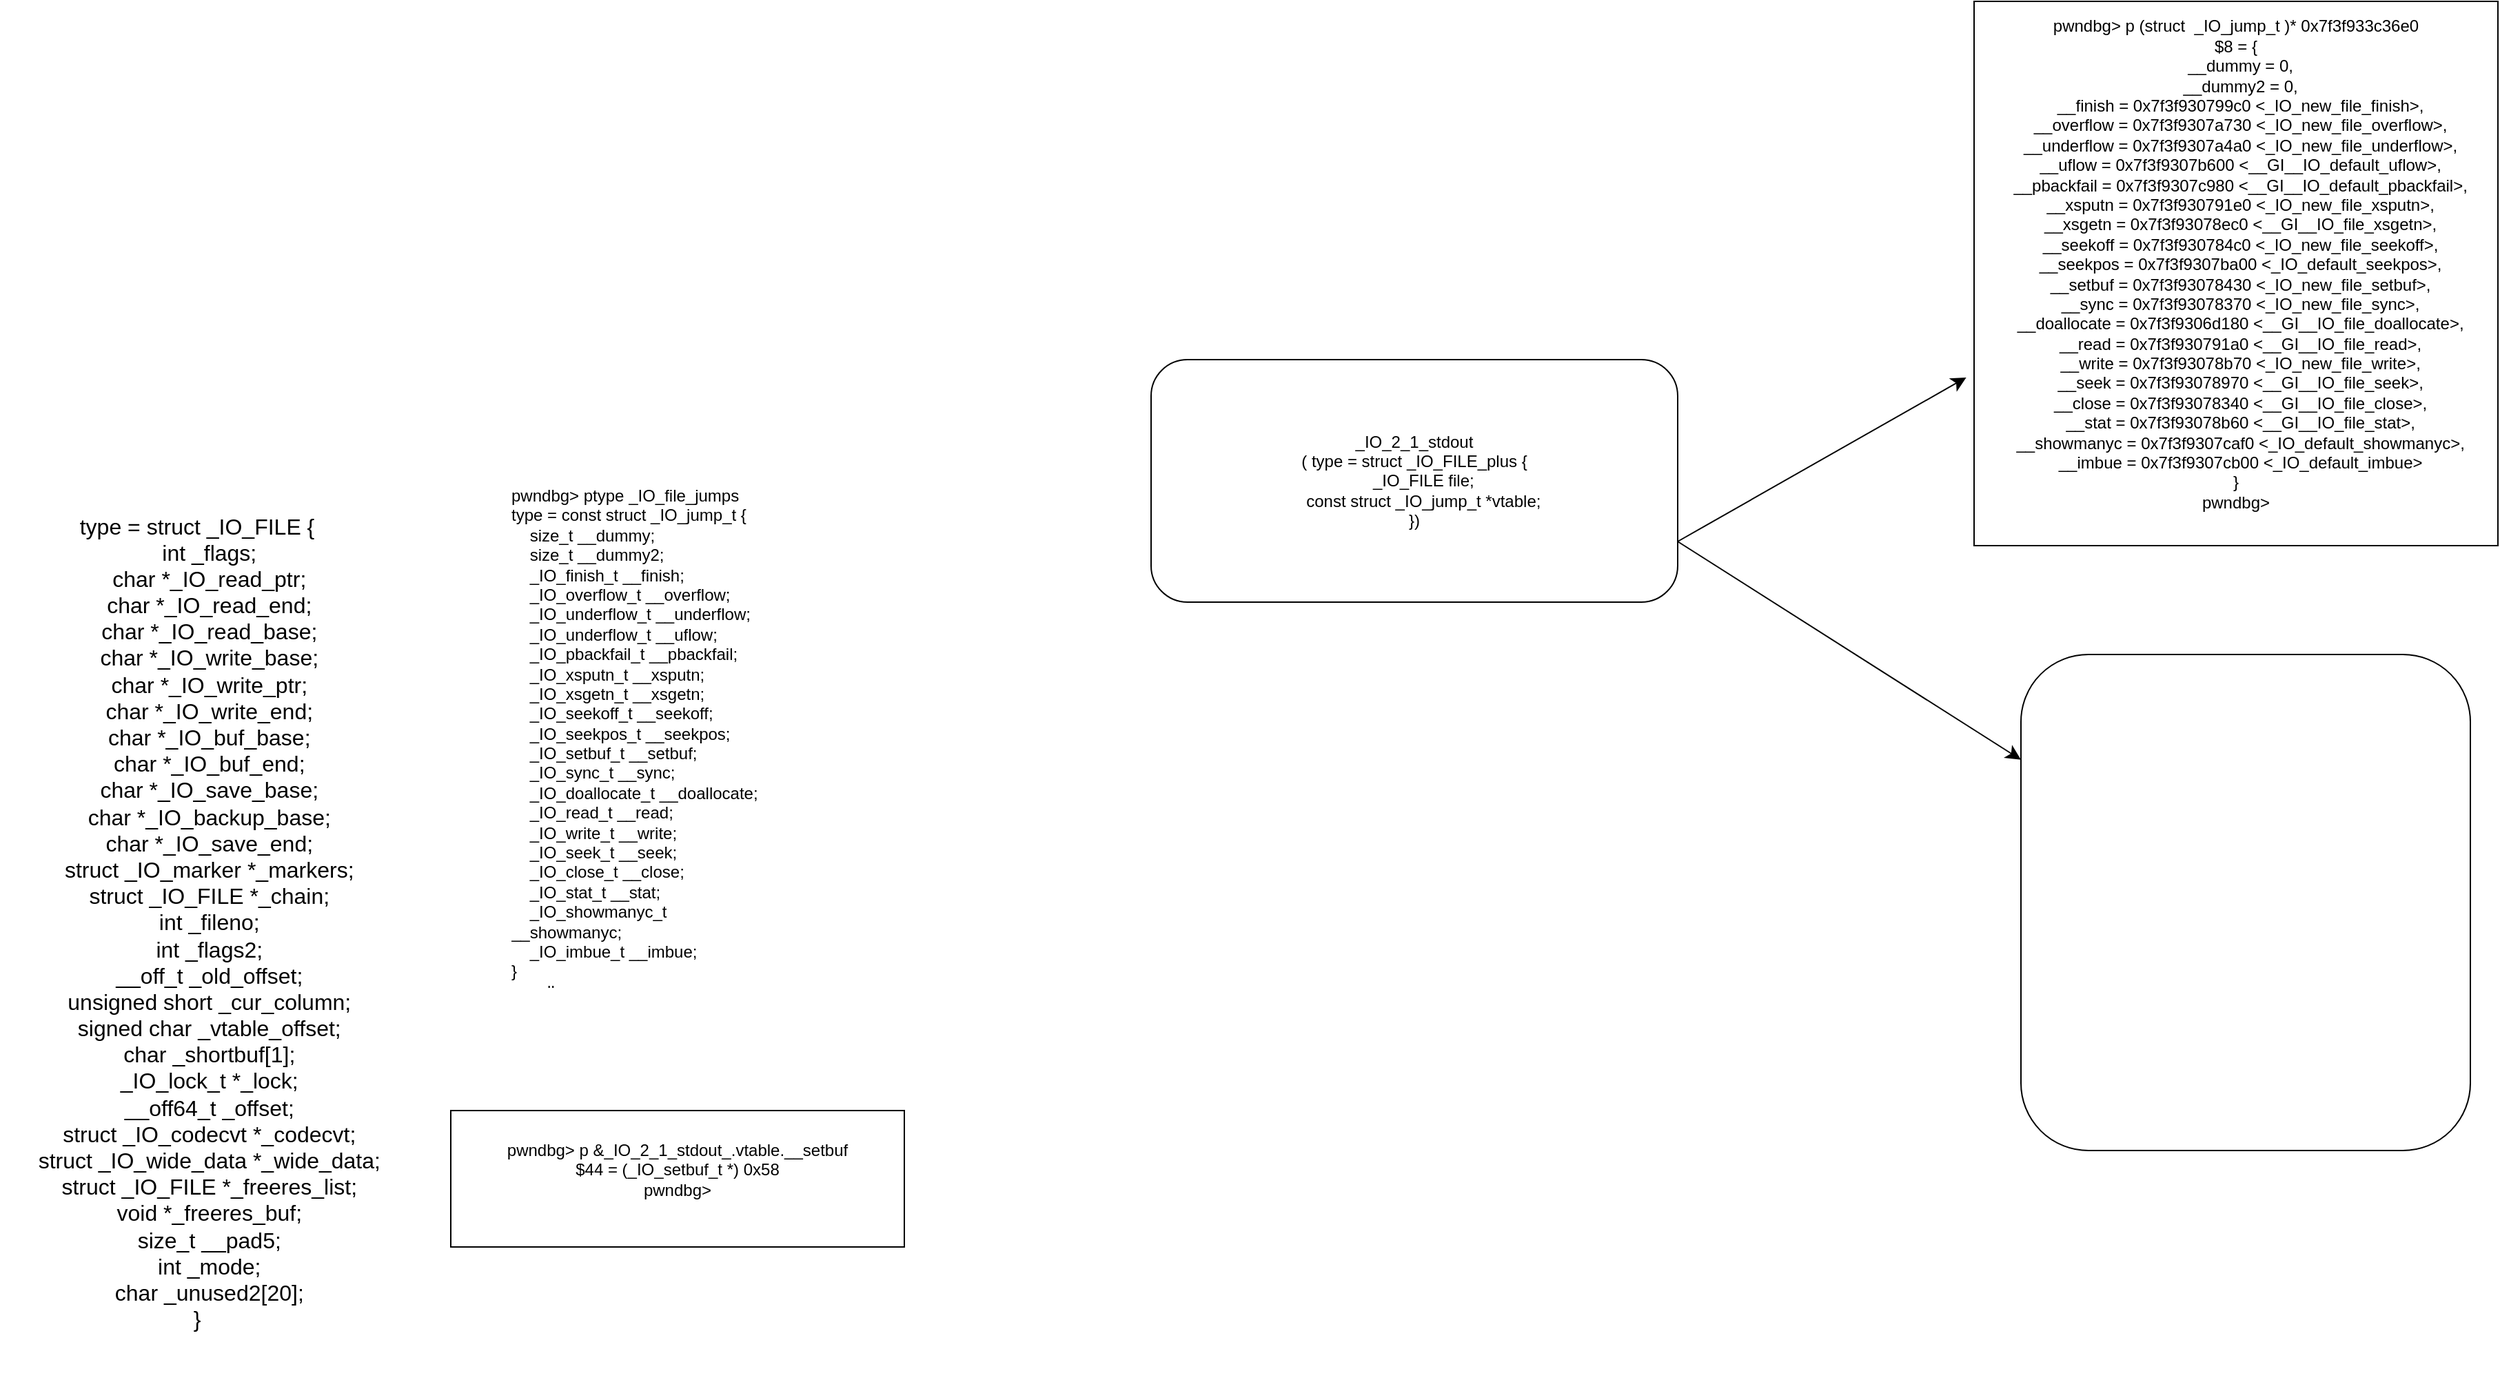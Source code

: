 <mxfile version="24.0.4" type="github">
  <diagram name="第 1 页" id="EUbMMl6S9gEytxwpDoAf">
    <mxGraphModel dx="3430" dy="1841" grid="0" gridSize="10" guides="1" tooltips="1" connect="1" arrows="1" fold="1" page="0" pageScale="1" pageWidth="827" pageHeight="1169" math="0" shadow="0">
      <root>
        <mxCell id="0" />
        <mxCell id="1" parent="0" />
        <mxCell id="YrHZoFb0JxsnsXG9tn5o-1" value="type = struct _IO_FILE {&lt;br&gt;&amp;nbsp;&amp;nbsp;&amp;nbsp; int _flags;&lt;br&gt;&amp;nbsp;&amp;nbsp;&amp;nbsp; char *_IO_read_ptr;&lt;br&gt;&amp;nbsp;&amp;nbsp;&amp;nbsp; char *_IO_read_end;&lt;br&gt;&amp;nbsp;&amp;nbsp;&amp;nbsp; char *_IO_read_base;&lt;br&gt;&amp;nbsp;&amp;nbsp;&amp;nbsp; char *_IO_write_base;&lt;br&gt;&amp;nbsp;&amp;nbsp;&amp;nbsp; char *_IO_write_ptr;&lt;br&gt;&amp;nbsp;&amp;nbsp;&amp;nbsp; char *_IO_write_end;&lt;br&gt;&amp;nbsp;&amp;nbsp;&amp;nbsp; char *_IO_buf_base;&lt;br&gt;&amp;nbsp;&amp;nbsp;&amp;nbsp; char *_IO_buf_end;&lt;br&gt;&amp;nbsp;&amp;nbsp;&amp;nbsp; char *_IO_save_base;&lt;br&gt;&amp;nbsp;&amp;nbsp;&amp;nbsp; char *_IO_backup_base;&lt;br&gt;&amp;nbsp;&amp;nbsp;&amp;nbsp; char *_IO_save_end;&lt;br&gt;&amp;nbsp;&amp;nbsp;&amp;nbsp; struct _IO_marker *_markers;&lt;br&gt;&amp;nbsp;&amp;nbsp;&amp;nbsp; struct _IO_FILE *_chain;&lt;br&gt;&amp;nbsp;&amp;nbsp;&amp;nbsp; int _fileno;&lt;br&gt;&amp;nbsp;&amp;nbsp;&amp;nbsp; int _flags2;&lt;br&gt;&amp;nbsp;&amp;nbsp;&amp;nbsp; __off_t _old_offset;&lt;br&gt;&amp;nbsp;&amp;nbsp;&amp;nbsp; unsigned short _cur_column;&lt;br&gt;&amp;nbsp;&amp;nbsp;&amp;nbsp; signed char _vtable_offset;&lt;br&gt;&amp;nbsp;&amp;nbsp;&amp;nbsp; char _shortbuf[1];&lt;br&gt;&amp;nbsp;&amp;nbsp;&amp;nbsp; _IO_lock_t *_lock;&lt;br&gt;&amp;nbsp;&amp;nbsp;&amp;nbsp; __off64_t _offset;&lt;br&gt;&amp;nbsp;&amp;nbsp;&amp;nbsp; struct _IO_codecvt *_codecvt;&lt;br&gt;&amp;nbsp;&amp;nbsp;&amp;nbsp; struct _IO_wide_data *_wide_data;&lt;br&gt;&amp;nbsp;&amp;nbsp;&amp;nbsp; struct _IO_FILE *_freeres_list;&lt;br&gt;&amp;nbsp;&amp;nbsp;&amp;nbsp; void *_freeres_buf;&lt;br&gt;&amp;nbsp;&amp;nbsp;&amp;nbsp; size_t __pad5;&lt;br&gt;&amp;nbsp;&amp;nbsp;&amp;nbsp; int _mode;&lt;br&gt;&amp;nbsp;&amp;nbsp;&amp;nbsp; char _unused2[20];&lt;br&gt;}&lt;div&gt;&lt;br/&gt;&lt;/div&gt;" style="text;html=1;align=center;verticalAlign=middle;whiteSpace=wrap;rounded=0;fontSize=16;" parent="1" vertex="1">
          <mxGeometry x="-1755" y="-447" width="286" height="646" as="geometry" />
        </mxCell>
        <mxCell id="YrHZoFb0JxsnsXG9tn5o-5" style="edgeStyle=none;curved=1;rounded=0;orthogonalLoop=1;jettySize=auto;html=1;exitX=1;exitY=0.75;exitDx=0;exitDy=0;fontSize=12;startSize=8;endSize=8;" parent="1" source="YrHZoFb0JxsnsXG9tn5o-2" edge="1">
          <mxGeometry relative="1" as="geometry">
            <mxPoint x="-328.652" y="-529.043" as="targetPoint" />
          </mxGeometry>
        </mxCell>
        <mxCell id="YrHZoFb0JxsnsXG9tn5o-7" style="edgeStyle=none;curved=1;rounded=0;orthogonalLoop=1;jettySize=auto;html=1;exitX=1;exitY=0.75;exitDx=0;exitDy=0;fontSize=12;startSize=8;endSize=8;" parent="1" source="YrHZoFb0JxsnsXG9tn5o-2" target="YrHZoFb0JxsnsXG9tn5o-8" edge="1">
          <mxGeometry relative="1" as="geometry">
            <mxPoint x="-351.261" y="-147.304" as="targetPoint" />
          </mxGeometry>
        </mxCell>
        <mxCell id="YrHZoFb0JxsnsXG9tn5o-2" value="_IO_2_1_stdout&lt;br&gt;( type = struct _IO_FILE_plus {&lt;br&gt;&amp;nbsp;&amp;nbsp;&amp;nbsp; _IO_FILE file;&lt;br&gt;&amp;nbsp;&amp;nbsp;&amp;nbsp; const struct _IO_jump_t *vtable;&lt;br&gt;})" style="rounded=1;whiteSpace=wrap;html=1;" parent="1" vertex="1">
          <mxGeometry x="-920" y="-542" width="382" height="176" as="geometry" />
        </mxCell>
        <mxCell id="YrHZoFb0JxsnsXG9tn5o-3" value="pwndbg&amp;gt; ptype _IO_file_jumps&lt;br&gt;type = const struct _IO_jump_t {&lt;br&gt;&amp;nbsp;&amp;nbsp;&amp;nbsp; size_t __dummy;&lt;br&gt;&amp;nbsp;&amp;nbsp;&amp;nbsp; size_t __dummy2;&lt;br&gt;&amp;nbsp;&amp;nbsp;&amp;nbsp; _IO_finish_t __finish;&lt;br&gt;&amp;nbsp;&amp;nbsp;&amp;nbsp; _IO_overflow_t __overflow;&lt;br&gt;&amp;nbsp;&amp;nbsp;&amp;nbsp; _IO_underflow_t __underflow;&lt;br&gt;&amp;nbsp;&amp;nbsp;&amp;nbsp; _IO_underflow_t __uflow;&lt;br&gt;&amp;nbsp;&amp;nbsp;&amp;nbsp; _IO_pbackfail_t __pbackfail;&lt;br&gt;&amp;nbsp;&amp;nbsp;&amp;nbsp; _IO_xsputn_t __xsputn;&lt;br&gt;&amp;nbsp;&amp;nbsp;&amp;nbsp; _IO_xsgetn_t __xsgetn;&lt;br&gt;&amp;nbsp;&amp;nbsp;&amp;nbsp; _IO_seekoff_t __seekoff;&lt;br&gt;&amp;nbsp;&amp;nbsp;&amp;nbsp; _IO_seekpos_t __seekpos;&lt;br&gt;&amp;nbsp;&amp;nbsp;&amp;nbsp; _IO_setbuf_t __setbuf;&lt;br&gt;&amp;nbsp;&amp;nbsp;&amp;nbsp; _IO_sync_t __sync;&lt;br&gt;&amp;nbsp;&amp;nbsp;&amp;nbsp; _IO_doallocate_t __doallocate;&lt;br&gt;&amp;nbsp;&amp;nbsp;&amp;nbsp; _IO_read_t __read;&lt;br&gt;&amp;nbsp;&amp;nbsp;&amp;nbsp; _IO_write_t __write;&lt;br&gt;&amp;nbsp;&amp;nbsp;&amp;nbsp; _IO_seek_t __seek;&lt;br&gt;&amp;nbsp;&amp;nbsp;&amp;nbsp; _IO_close_t __close;&lt;br&gt;&amp;nbsp;&amp;nbsp;&amp;nbsp; _IO_stat_t __stat;&lt;br&gt;&amp;nbsp;&amp;nbsp;&amp;nbsp; _IO_showmanyc_t __showmanyc;&lt;br&gt;&amp;nbsp;&amp;nbsp;&amp;nbsp; _IO_imbue_t __imbue;&lt;br&gt;}&lt;br&gt;pwndbg&amp;gt; &lt;div&gt;&lt;br/&gt;&lt;/div&gt;" style="text;html=1;spacing=5;spacingTop=-20;whiteSpace=wrap;overflow=hidden;rounded=0;" parent="1" vertex="1">
          <mxGeometry x="-1389" y="-440" width="203" height="354" as="geometry" />
        </mxCell>
        <mxCell id="YrHZoFb0JxsnsXG9tn5o-4" value="pwndbg&amp;gt; p &amp;amp;_IO_2_1_stdout_.vtable.__setbuf &lt;br&gt;$44 = (_IO_setbuf_t *) 0x58&lt;br&gt;pwndbg&amp;gt; &lt;div&gt;&lt;br/&gt;&lt;/div&gt;" style="rounded=0;whiteSpace=wrap;html=1;" parent="1" vertex="1">
          <mxGeometry x="-1428" y="3" width="329" height="99" as="geometry" />
        </mxCell>
        <mxCell id="YrHZoFb0JxsnsXG9tn5o-6" value="pwndbg&amp;gt; p (struct&amp;nbsp; _IO_jump_t )* 0x7f3f933c36e0&lt;br&gt;$8 = {&lt;br&gt;&amp;nbsp; __dummy = 0,&lt;br&gt;&amp;nbsp; __dummy2 = 0,&lt;br&gt;&amp;nbsp; __finish = 0x7f3f930799c0 &amp;lt;_IO_new_file_finish&amp;gt;,&lt;br&gt;&amp;nbsp; __overflow = 0x7f3f9307a730 &amp;lt;_IO_new_file_overflow&amp;gt;,&lt;br&gt;&amp;nbsp; __underflow = 0x7f3f9307a4a0 &amp;lt;_IO_new_file_underflow&amp;gt;,&lt;br&gt;&amp;nbsp; __uflow = 0x7f3f9307b600 &amp;lt;__GI__IO_default_uflow&amp;gt;,&lt;br&gt;&amp;nbsp; __pbackfail = 0x7f3f9307c980 &amp;lt;__GI__IO_default_pbackfail&amp;gt;,&lt;br&gt;&amp;nbsp; __xsputn = 0x7f3f930791e0 &amp;lt;_IO_new_file_xsputn&amp;gt;,&lt;br&gt;&amp;nbsp; __xsgetn = 0x7f3f93078ec0 &amp;lt;__GI__IO_file_xsgetn&amp;gt;,&lt;br&gt;&amp;nbsp; __seekoff = 0x7f3f930784c0 &amp;lt;_IO_new_file_seekoff&amp;gt;,&lt;br&gt;&amp;nbsp; __seekpos = 0x7f3f9307ba00 &amp;lt;_IO_default_seekpos&amp;gt;,&lt;br&gt;&amp;nbsp; __setbuf = 0x7f3f93078430 &amp;lt;_IO_new_file_setbuf&amp;gt;,&lt;br&gt;&amp;nbsp; __sync = 0x7f3f93078370 &amp;lt;_IO_new_file_sync&amp;gt;,&lt;br&gt;&amp;nbsp; __doallocate = 0x7f3f9306d180 &amp;lt;__GI__IO_file_doallocate&amp;gt;,&lt;br&gt;&amp;nbsp; __read = 0x7f3f930791a0 &amp;lt;__GI__IO_file_read&amp;gt;,&lt;br&gt;&amp;nbsp; __write = 0x7f3f93078b70 &amp;lt;_IO_new_file_write&amp;gt;,&lt;br&gt;&amp;nbsp; __seek = 0x7f3f93078970 &amp;lt;__GI__IO_file_seek&amp;gt;,&lt;br&gt;&amp;nbsp; __close = 0x7f3f93078340 &amp;lt;__GI__IO_file_close&amp;gt;,&lt;br&gt;&amp;nbsp; __stat = 0x7f3f93078b60 &amp;lt;__GI__IO_file_stat&amp;gt;,&lt;br&gt;&amp;nbsp; __showmanyc = 0x7f3f9307caf0 &amp;lt;_IO_default_showmanyc&amp;gt;,&lt;br&gt;&amp;nbsp; __imbue = 0x7f3f9307cb00 &amp;lt;_IO_default_imbue&amp;gt;&lt;br&gt;}&lt;br&gt;pwndbg&amp;gt; &lt;div&gt;&lt;br/&gt;&lt;/div&gt;" style="rounded=0;whiteSpace=wrap;html=1;" parent="1" vertex="1">
          <mxGeometry x="-323" y="-802" width="380" height="395" as="geometry" />
        </mxCell>
        <mxCell id="YrHZoFb0JxsnsXG9tn5o-8" value="" style="rounded=1;whiteSpace=wrap;html=1;" parent="1" vertex="1">
          <mxGeometry x="-289" y="-328" width="326" height="360" as="geometry" />
        </mxCell>
      </root>
    </mxGraphModel>
  </diagram>
</mxfile>
